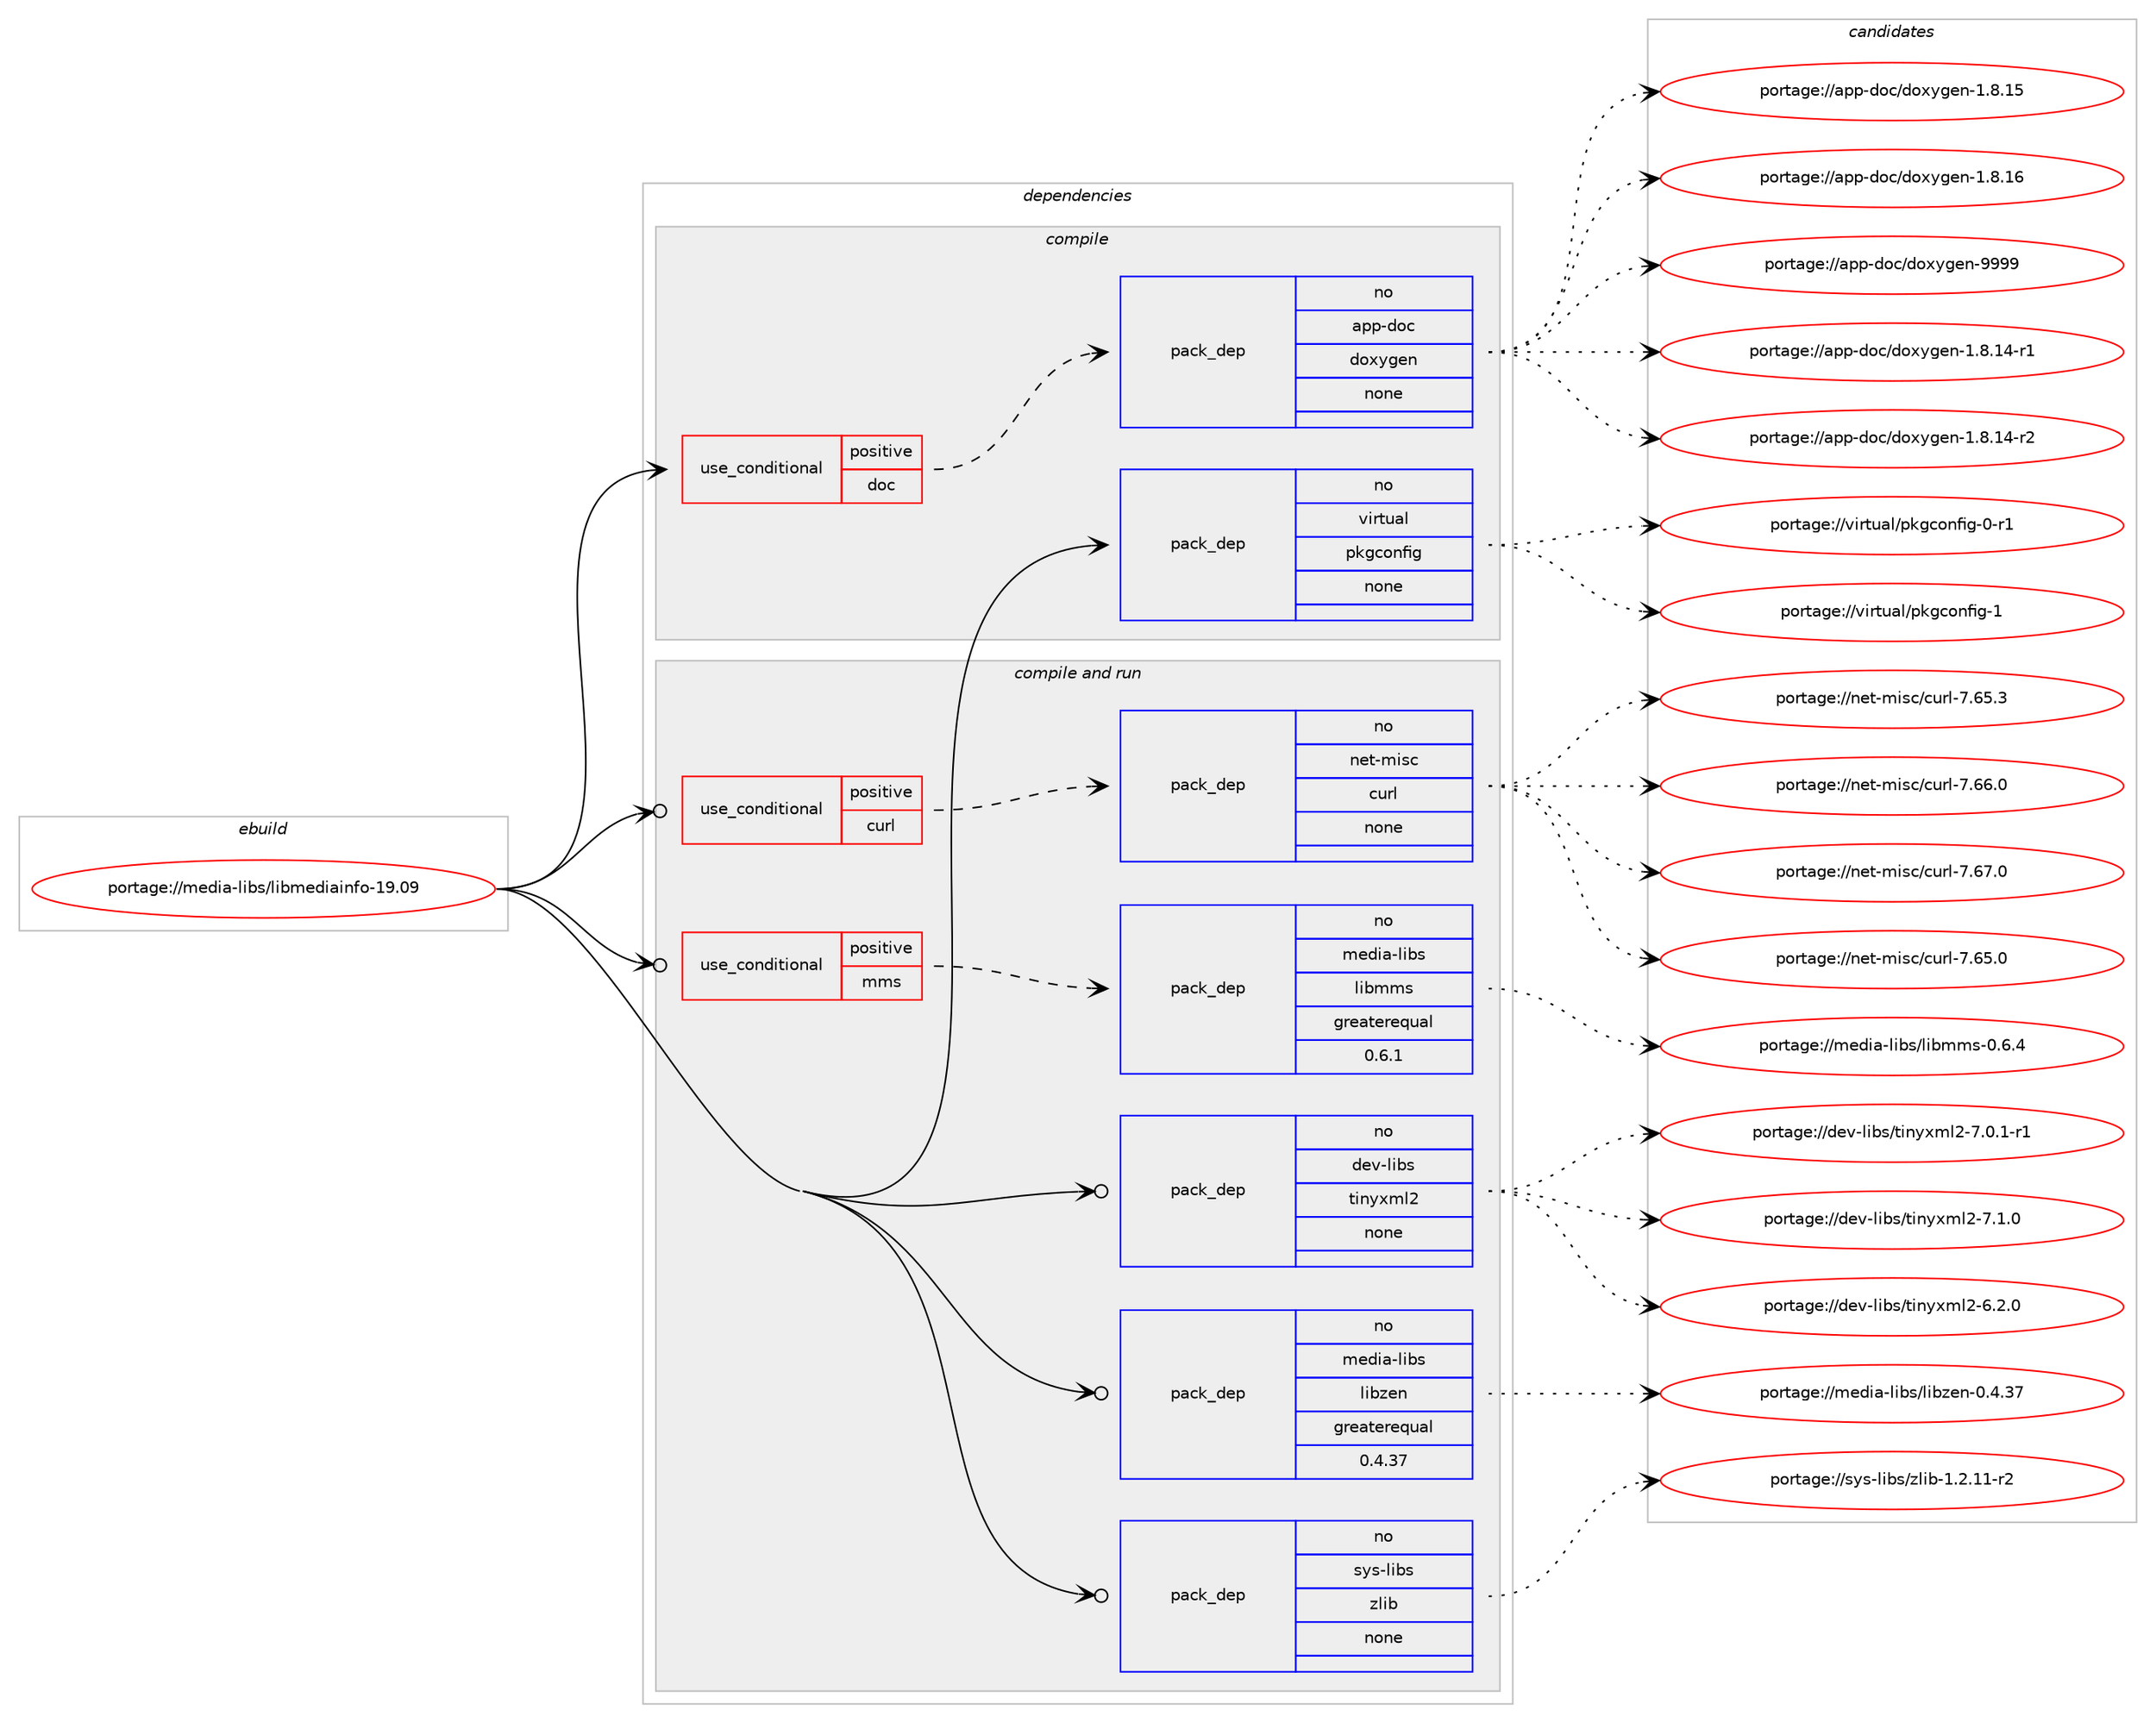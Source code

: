 digraph prolog {

# *************
# Graph options
# *************

newrank=true;
concentrate=true;
compound=true;
graph [rankdir=LR,fontname=Helvetica,fontsize=10,ranksep=1.5];#, ranksep=2.5, nodesep=0.2];
edge  [arrowhead=vee];
node  [fontname=Helvetica,fontsize=10];

# **********
# The ebuild
# **********

subgraph cluster_leftcol {
color=gray;
rank=same;
label=<<i>ebuild</i>>;
id [label="portage://media-libs/libmediainfo-19.09", color=red, width=4, href="../media-libs/libmediainfo-19.09.svg"];
}

# ****************
# The dependencies
# ****************

subgraph cluster_midcol {
color=gray;
label=<<i>dependencies</i>>;
subgraph cluster_compile {
fillcolor="#eeeeee";
style=filled;
label=<<i>compile</i>>;
subgraph cond80088 {
dependency320804 [label=<<TABLE BORDER="0" CELLBORDER="1" CELLSPACING="0" CELLPADDING="4"><TR><TD ROWSPAN="3" CELLPADDING="10">use_conditional</TD></TR><TR><TD>positive</TD></TR><TR><TD>doc</TD></TR></TABLE>>, shape=none, color=red];
subgraph pack235491 {
dependency320805 [label=<<TABLE BORDER="0" CELLBORDER="1" CELLSPACING="0" CELLPADDING="4" WIDTH="220"><TR><TD ROWSPAN="6" CELLPADDING="30">pack_dep</TD></TR><TR><TD WIDTH="110">no</TD></TR><TR><TD>app-doc</TD></TR><TR><TD>doxygen</TD></TR><TR><TD>none</TD></TR><TR><TD></TD></TR></TABLE>>, shape=none, color=blue];
}
dependency320804:e -> dependency320805:w [weight=20,style="dashed",arrowhead="vee"];
}
id:e -> dependency320804:w [weight=20,style="solid",arrowhead="vee"];
subgraph pack235492 {
dependency320806 [label=<<TABLE BORDER="0" CELLBORDER="1" CELLSPACING="0" CELLPADDING="4" WIDTH="220"><TR><TD ROWSPAN="6" CELLPADDING="30">pack_dep</TD></TR><TR><TD WIDTH="110">no</TD></TR><TR><TD>virtual</TD></TR><TR><TD>pkgconfig</TD></TR><TR><TD>none</TD></TR><TR><TD></TD></TR></TABLE>>, shape=none, color=blue];
}
id:e -> dependency320806:w [weight=20,style="solid",arrowhead="vee"];
}
subgraph cluster_compileandrun {
fillcolor="#eeeeee";
style=filled;
label=<<i>compile and run</i>>;
subgraph cond80089 {
dependency320807 [label=<<TABLE BORDER="0" CELLBORDER="1" CELLSPACING="0" CELLPADDING="4"><TR><TD ROWSPAN="3" CELLPADDING="10">use_conditional</TD></TR><TR><TD>positive</TD></TR><TR><TD>curl</TD></TR></TABLE>>, shape=none, color=red];
subgraph pack235493 {
dependency320808 [label=<<TABLE BORDER="0" CELLBORDER="1" CELLSPACING="0" CELLPADDING="4" WIDTH="220"><TR><TD ROWSPAN="6" CELLPADDING="30">pack_dep</TD></TR><TR><TD WIDTH="110">no</TD></TR><TR><TD>net-misc</TD></TR><TR><TD>curl</TD></TR><TR><TD>none</TD></TR><TR><TD></TD></TR></TABLE>>, shape=none, color=blue];
}
dependency320807:e -> dependency320808:w [weight=20,style="dashed",arrowhead="vee"];
}
id:e -> dependency320807:w [weight=20,style="solid",arrowhead="odotvee"];
subgraph cond80090 {
dependency320809 [label=<<TABLE BORDER="0" CELLBORDER="1" CELLSPACING="0" CELLPADDING="4"><TR><TD ROWSPAN="3" CELLPADDING="10">use_conditional</TD></TR><TR><TD>positive</TD></TR><TR><TD>mms</TD></TR></TABLE>>, shape=none, color=red];
subgraph pack235494 {
dependency320810 [label=<<TABLE BORDER="0" CELLBORDER="1" CELLSPACING="0" CELLPADDING="4" WIDTH="220"><TR><TD ROWSPAN="6" CELLPADDING="30">pack_dep</TD></TR><TR><TD WIDTH="110">no</TD></TR><TR><TD>media-libs</TD></TR><TR><TD>libmms</TD></TR><TR><TD>greaterequal</TD></TR><TR><TD>0.6.1</TD></TR></TABLE>>, shape=none, color=blue];
}
dependency320809:e -> dependency320810:w [weight=20,style="dashed",arrowhead="vee"];
}
id:e -> dependency320809:w [weight=20,style="solid",arrowhead="odotvee"];
subgraph pack235495 {
dependency320811 [label=<<TABLE BORDER="0" CELLBORDER="1" CELLSPACING="0" CELLPADDING="4" WIDTH="220"><TR><TD ROWSPAN="6" CELLPADDING="30">pack_dep</TD></TR><TR><TD WIDTH="110">no</TD></TR><TR><TD>dev-libs</TD></TR><TR><TD>tinyxml2</TD></TR><TR><TD>none</TD></TR><TR><TD></TD></TR></TABLE>>, shape=none, color=blue];
}
id:e -> dependency320811:w [weight=20,style="solid",arrowhead="odotvee"];
subgraph pack235496 {
dependency320812 [label=<<TABLE BORDER="0" CELLBORDER="1" CELLSPACING="0" CELLPADDING="4" WIDTH="220"><TR><TD ROWSPAN="6" CELLPADDING="30">pack_dep</TD></TR><TR><TD WIDTH="110">no</TD></TR><TR><TD>media-libs</TD></TR><TR><TD>libzen</TD></TR><TR><TD>greaterequal</TD></TR><TR><TD>0.4.37</TD></TR></TABLE>>, shape=none, color=blue];
}
id:e -> dependency320812:w [weight=20,style="solid",arrowhead="odotvee"];
subgraph pack235497 {
dependency320813 [label=<<TABLE BORDER="0" CELLBORDER="1" CELLSPACING="0" CELLPADDING="4" WIDTH="220"><TR><TD ROWSPAN="6" CELLPADDING="30">pack_dep</TD></TR><TR><TD WIDTH="110">no</TD></TR><TR><TD>sys-libs</TD></TR><TR><TD>zlib</TD></TR><TR><TD>none</TD></TR><TR><TD></TD></TR></TABLE>>, shape=none, color=blue];
}
id:e -> dependency320813:w [weight=20,style="solid",arrowhead="odotvee"];
}
subgraph cluster_run {
fillcolor="#eeeeee";
style=filled;
label=<<i>run</i>>;
}
}

# **************
# The candidates
# **************

subgraph cluster_choices {
rank=same;
color=gray;
label=<<i>candidates</i>>;

subgraph choice235491 {
color=black;
nodesep=1;
choiceportage97112112451001119947100111120121103101110454946564649524511449 [label="portage://app-doc/doxygen-1.8.14-r1", color=red, width=4,href="../app-doc/doxygen-1.8.14-r1.svg"];
choiceportage97112112451001119947100111120121103101110454946564649524511450 [label="portage://app-doc/doxygen-1.8.14-r2", color=red, width=4,href="../app-doc/doxygen-1.8.14-r2.svg"];
choiceportage9711211245100111994710011112012110310111045494656464953 [label="portage://app-doc/doxygen-1.8.15", color=red, width=4,href="../app-doc/doxygen-1.8.15.svg"];
choiceportage9711211245100111994710011112012110310111045494656464954 [label="portage://app-doc/doxygen-1.8.16", color=red, width=4,href="../app-doc/doxygen-1.8.16.svg"];
choiceportage971121124510011199471001111201211031011104557575757 [label="portage://app-doc/doxygen-9999", color=red, width=4,href="../app-doc/doxygen-9999.svg"];
dependency320805:e -> choiceportage97112112451001119947100111120121103101110454946564649524511449:w [style=dotted,weight="100"];
dependency320805:e -> choiceportage97112112451001119947100111120121103101110454946564649524511450:w [style=dotted,weight="100"];
dependency320805:e -> choiceportage9711211245100111994710011112012110310111045494656464953:w [style=dotted,weight="100"];
dependency320805:e -> choiceportage9711211245100111994710011112012110310111045494656464954:w [style=dotted,weight="100"];
dependency320805:e -> choiceportage971121124510011199471001111201211031011104557575757:w [style=dotted,weight="100"];
}
subgraph choice235492 {
color=black;
nodesep=1;
choiceportage11810511411611797108471121071039911111010210510345484511449 [label="portage://virtual/pkgconfig-0-r1", color=red, width=4,href="../virtual/pkgconfig-0-r1.svg"];
choiceportage1181051141161179710847112107103991111101021051034549 [label="portage://virtual/pkgconfig-1", color=red, width=4,href="../virtual/pkgconfig-1.svg"];
dependency320806:e -> choiceportage11810511411611797108471121071039911111010210510345484511449:w [style=dotted,weight="100"];
dependency320806:e -> choiceportage1181051141161179710847112107103991111101021051034549:w [style=dotted,weight="100"];
}
subgraph choice235493 {
color=black;
nodesep=1;
choiceportage1101011164510910511599479911711410845554654534648 [label="portage://net-misc/curl-7.65.0", color=red, width=4,href="../net-misc/curl-7.65.0.svg"];
choiceportage1101011164510910511599479911711410845554654534651 [label="portage://net-misc/curl-7.65.3", color=red, width=4,href="../net-misc/curl-7.65.3.svg"];
choiceportage1101011164510910511599479911711410845554654544648 [label="portage://net-misc/curl-7.66.0", color=red, width=4,href="../net-misc/curl-7.66.0.svg"];
choiceportage1101011164510910511599479911711410845554654554648 [label="portage://net-misc/curl-7.67.0", color=red, width=4,href="../net-misc/curl-7.67.0.svg"];
dependency320808:e -> choiceportage1101011164510910511599479911711410845554654534648:w [style=dotted,weight="100"];
dependency320808:e -> choiceportage1101011164510910511599479911711410845554654534651:w [style=dotted,weight="100"];
dependency320808:e -> choiceportage1101011164510910511599479911711410845554654544648:w [style=dotted,weight="100"];
dependency320808:e -> choiceportage1101011164510910511599479911711410845554654554648:w [style=dotted,weight="100"];
}
subgraph choice235494 {
color=black;
nodesep=1;
choiceportage1091011001059745108105981154710810598109109115454846544652 [label="portage://media-libs/libmms-0.6.4", color=red, width=4,href="../media-libs/libmms-0.6.4.svg"];
dependency320810:e -> choiceportage1091011001059745108105981154710810598109109115454846544652:w [style=dotted,weight="100"];
}
subgraph choice235495 {
color=black;
nodesep=1;
choiceportage10010111845108105981154711610511012112010910850455446504648 [label="portage://dev-libs/tinyxml2-6.2.0", color=red, width=4,href="../dev-libs/tinyxml2-6.2.0.svg"];
choiceportage100101118451081059811547116105110121120109108504555464846494511449 [label="portage://dev-libs/tinyxml2-7.0.1-r1", color=red, width=4,href="../dev-libs/tinyxml2-7.0.1-r1.svg"];
choiceportage10010111845108105981154711610511012112010910850455546494648 [label="portage://dev-libs/tinyxml2-7.1.0", color=red, width=4,href="../dev-libs/tinyxml2-7.1.0.svg"];
dependency320811:e -> choiceportage10010111845108105981154711610511012112010910850455446504648:w [style=dotted,weight="100"];
dependency320811:e -> choiceportage100101118451081059811547116105110121120109108504555464846494511449:w [style=dotted,weight="100"];
dependency320811:e -> choiceportage10010111845108105981154711610511012112010910850455546494648:w [style=dotted,weight="100"];
}
subgraph choice235496 {
color=black;
nodesep=1;
choiceportage109101100105974510810598115471081059812210111045484652465155 [label="portage://media-libs/libzen-0.4.37", color=red, width=4,href="../media-libs/libzen-0.4.37.svg"];
dependency320812:e -> choiceportage109101100105974510810598115471081059812210111045484652465155:w [style=dotted,weight="100"];
}
subgraph choice235497 {
color=black;
nodesep=1;
choiceportage11512111545108105981154712210810598454946504649494511450 [label="portage://sys-libs/zlib-1.2.11-r2", color=red, width=4,href="../sys-libs/zlib-1.2.11-r2.svg"];
dependency320813:e -> choiceportage11512111545108105981154712210810598454946504649494511450:w [style=dotted,weight="100"];
}
}

}
